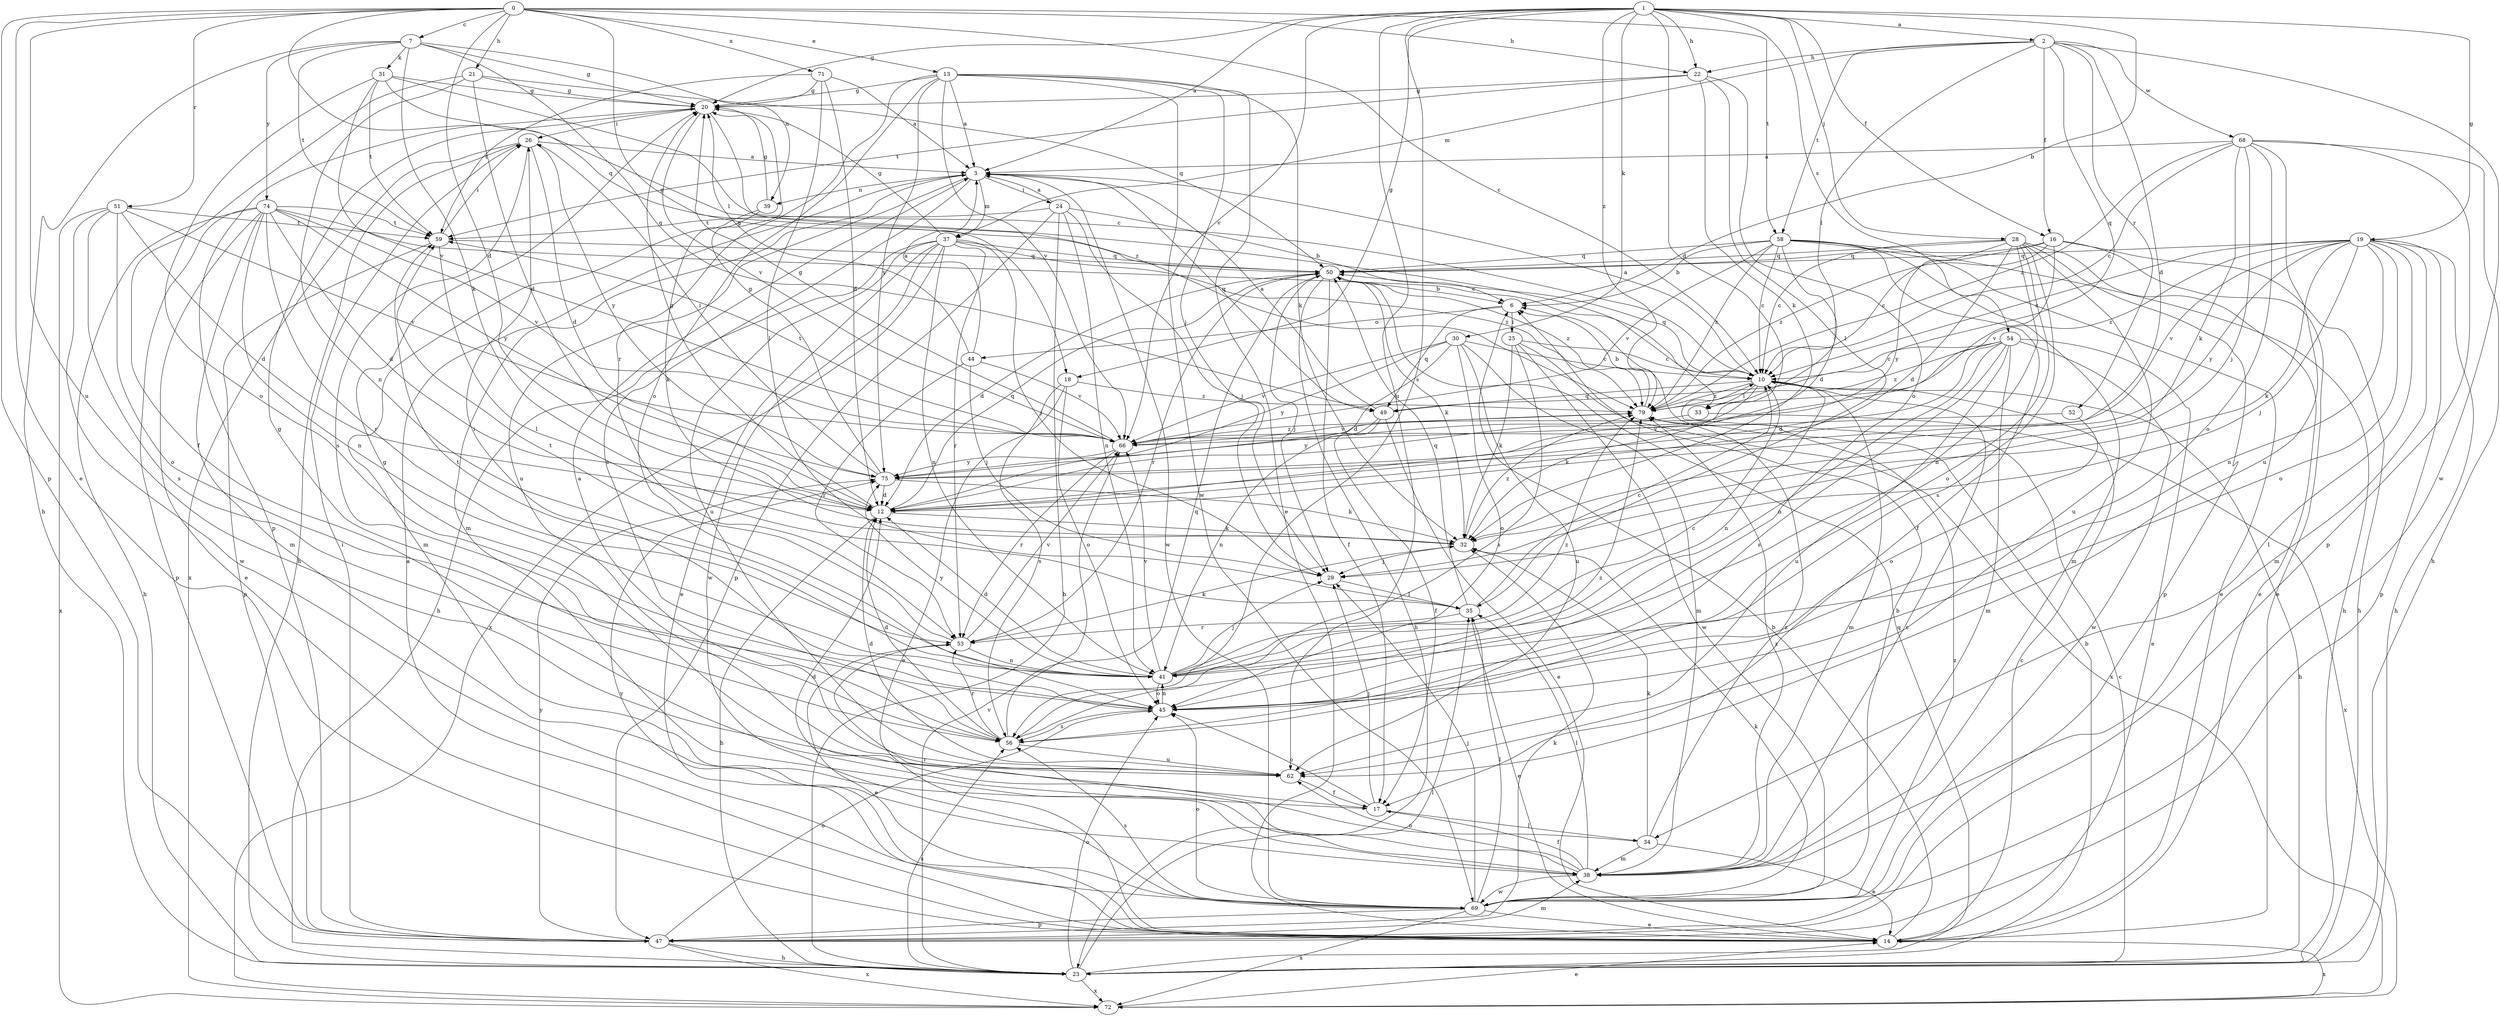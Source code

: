 strict digraph  {
0;
1;
2;
3;
6;
7;
10;
12;
13;
14;
16;
17;
18;
19;
20;
21;
22;
23;
24;
25;
26;
28;
29;
30;
31;
32;
33;
34;
35;
37;
38;
39;
41;
44;
45;
47;
49;
50;
51;
52;
53;
54;
56;
58;
59;
62;
66;
68;
69;
71;
72;
74;
75;
79;
0 -> 7  [label=c];
0 -> 10  [label=c];
0 -> 12  [label=d];
0 -> 13  [label=e];
0 -> 14  [label=e];
0 -> 18  [label=g];
0 -> 21  [label=h];
0 -> 22  [label=h];
0 -> 33  [label=l];
0 -> 47  [label=p];
0 -> 51  [label=r];
0 -> 58  [label=t];
0 -> 62  [label=u];
0 -> 71  [label=x];
1 -> 2  [label=a];
1 -> 3  [label=a];
1 -> 6  [label=b];
1 -> 12  [label=d];
1 -> 16  [label=f];
1 -> 18  [label=g];
1 -> 19  [label=g];
1 -> 20  [label=g];
1 -> 22  [label=h];
1 -> 28  [label=j];
1 -> 30  [label=k];
1 -> 54  [label=s];
1 -> 56  [label=s];
1 -> 62  [label=u];
1 -> 66  [label=v];
1 -> 79  [label=z];
2 -> 12  [label=d];
2 -> 16  [label=f];
2 -> 22  [label=h];
2 -> 33  [label=l];
2 -> 37  [label=m];
2 -> 49  [label=q];
2 -> 52  [label=r];
2 -> 58  [label=t];
2 -> 68  [label=w];
2 -> 69  [label=w];
3 -> 24  [label=i];
3 -> 37  [label=m];
3 -> 38  [label=m];
3 -> 39  [label=n];
3 -> 49  [label=q];
3 -> 56  [label=s];
3 -> 62  [label=u];
3 -> 69  [label=w];
6 -> 25  [label=i];
6 -> 44  [label=o];
6 -> 49  [label=q];
7 -> 20  [label=g];
7 -> 23  [label=h];
7 -> 31  [label=k];
7 -> 32  [label=k];
7 -> 39  [label=n];
7 -> 49  [label=q];
7 -> 59  [label=t];
7 -> 74  [label=y];
10 -> 3  [label=a];
10 -> 23  [label=h];
10 -> 32  [label=k];
10 -> 33  [label=l];
10 -> 38  [label=m];
10 -> 41  [label=n];
10 -> 49  [label=q];
10 -> 50  [label=q];
10 -> 79  [label=z];
12 -> 20  [label=g];
12 -> 23  [label=h];
12 -> 32  [label=k];
12 -> 50  [label=q];
13 -> 3  [label=a];
13 -> 14  [label=e];
13 -> 20  [label=g];
13 -> 29  [label=j];
13 -> 32  [label=k];
13 -> 45  [label=o];
13 -> 53  [label=r];
13 -> 66  [label=v];
13 -> 69  [label=w];
13 -> 75  [label=y];
14 -> 3  [label=a];
14 -> 6  [label=b];
14 -> 10  [label=c];
14 -> 72  [label=x];
16 -> 10  [label=c];
16 -> 14  [label=e];
16 -> 23  [label=h];
16 -> 50  [label=q];
16 -> 66  [label=v];
16 -> 79  [label=z];
17 -> 20  [label=g];
17 -> 29  [label=j];
17 -> 34  [label=l];
17 -> 45  [label=o];
18 -> 14  [label=e];
18 -> 45  [label=o];
18 -> 56  [label=s];
18 -> 79  [label=z];
19 -> 10  [label=c];
19 -> 23  [label=h];
19 -> 29  [label=j];
19 -> 32  [label=k];
19 -> 34  [label=l];
19 -> 38  [label=m];
19 -> 41  [label=n];
19 -> 45  [label=o];
19 -> 47  [label=p];
19 -> 50  [label=q];
19 -> 66  [label=v];
19 -> 75  [label=y];
19 -> 79  [label=z];
20 -> 26  [label=i];
20 -> 47  [label=p];
20 -> 66  [label=v];
20 -> 79  [label=z];
21 -> 12  [label=d];
21 -> 17  [label=f];
21 -> 20  [label=g];
21 -> 41  [label=n];
21 -> 50  [label=q];
22 -> 20  [label=g];
22 -> 32  [label=k];
22 -> 35  [label=l];
22 -> 45  [label=o];
22 -> 59  [label=t];
23 -> 6  [label=b];
23 -> 10  [label=c];
23 -> 35  [label=l];
23 -> 45  [label=o];
23 -> 50  [label=q];
23 -> 56  [label=s];
23 -> 66  [label=v];
23 -> 72  [label=x];
24 -> 3  [label=a];
24 -> 6  [label=b];
24 -> 23  [label=h];
24 -> 29  [label=j];
24 -> 41  [label=n];
24 -> 47  [label=p];
24 -> 59  [label=t];
25 -> 10  [label=c];
25 -> 32  [label=k];
25 -> 56  [label=s];
25 -> 69  [label=w];
25 -> 72  [label=x];
26 -> 3  [label=a];
26 -> 12  [label=d];
26 -> 23  [label=h];
26 -> 56  [label=s];
26 -> 72  [label=x];
26 -> 75  [label=y];
28 -> 10  [label=c];
28 -> 12  [label=d];
28 -> 14  [label=e];
28 -> 41  [label=n];
28 -> 45  [label=o];
28 -> 47  [label=p];
28 -> 50  [label=q];
28 -> 56  [label=s];
28 -> 62  [label=u];
28 -> 75  [label=y];
29 -> 35  [label=l];
30 -> 10  [label=c];
30 -> 12  [label=d];
30 -> 38  [label=m];
30 -> 45  [label=o];
30 -> 62  [label=u];
30 -> 66  [label=v];
30 -> 75  [label=y];
31 -> 10  [label=c];
31 -> 20  [label=g];
31 -> 45  [label=o];
31 -> 50  [label=q];
31 -> 59  [label=t];
31 -> 66  [label=v];
32 -> 29  [label=j];
32 -> 79  [label=z];
33 -> 72  [label=x];
33 -> 75  [label=y];
34 -> 12  [label=d];
34 -> 14  [label=e];
34 -> 32  [label=k];
34 -> 38  [label=m];
34 -> 79  [label=z];
35 -> 10  [label=c];
35 -> 14  [label=e];
35 -> 50  [label=q];
35 -> 53  [label=r];
37 -> 14  [label=e];
37 -> 20  [label=g];
37 -> 23  [label=h];
37 -> 29  [label=j];
37 -> 41  [label=n];
37 -> 50  [label=q];
37 -> 53  [label=r];
37 -> 62  [label=u];
37 -> 69  [label=w];
37 -> 72  [label=x];
37 -> 79  [label=z];
38 -> 10  [label=c];
38 -> 17  [label=f];
38 -> 35  [label=l];
38 -> 53  [label=r];
38 -> 62  [label=u];
38 -> 69  [label=w];
38 -> 79  [label=z];
39 -> 20  [label=g];
39 -> 32  [label=k];
39 -> 38  [label=m];
41 -> 10  [label=c];
41 -> 12  [label=d];
41 -> 29  [label=j];
41 -> 45  [label=o];
41 -> 59  [label=t];
41 -> 66  [label=v];
41 -> 75  [label=y];
41 -> 79  [label=z];
44 -> 3  [label=a];
44 -> 20  [label=g];
44 -> 29  [label=j];
44 -> 53  [label=r];
44 -> 66  [label=v];
45 -> 26  [label=i];
45 -> 41  [label=n];
45 -> 56  [label=s];
47 -> 23  [label=h];
47 -> 26  [label=i];
47 -> 32  [label=k];
47 -> 38  [label=m];
47 -> 45  [label=o];
47 -> 72  [label=x];
47 -> 75  [label=y];
49 -> 3  [label=a];
49 -> 14  [label=e];
49 -> 17  [label=f];
49 -> 41  [label=n];
50 -> 6  [label=b];
50 -> 12  [label=d];
50 -> 17  [label=f];
50 -> 23  [label=h];
50 -> 29  [label=j];
50 -> 32  [label=k];
50 -> 53  [label=r];
50 -> 79  [label=z];
51 -> 12  [label=d];
51 -> 45  [label=o];
51 -> 56  [label=s];
51 -> 59  [label=t];
51 -> 66  [label=v];
51 -> 69  [label=w];
51 -> 72  [label=x];
52 -> 45  [label=o];
52 -> 66  [label=v];
53 -> 14  [label=e];
53 -> 32  [label=k];
53 -> 41  [label=n];
53 -> 59  [label=t];
53 -> 66  [label=v];
54 -> 10  [label=c];
54 -> 12  [label=d];
54 -> 14  [label=e];
54 -> 38  [label=m];
54 -> 41  [label=n];
54 -> 56  [label=s];
54 -> 62  [label=u];
54 -> 69  [label=w];
54 -> 79  [label=z];
56 -> 12  [label=d];
56 -> 20  [label=g];
56 -> 50  [label=q];
56 -> 53  [label=r];
56 -> 62  [label=u];
56 -> 79  [label=z];
58 -> 6  [label=b];
58 -> 10  [label=c];
58 -> 12  [label=d];
58 -> 14  [label=e];
58 -> 17  [label=f];
58 -> 23  [label=h];
58 -> 38  [label=m];
58 -> 50  [label=q];
58 -> 66  [label=v];
58 -> 79  [label=z];
59 -> 26  [label=i];
59 -> 35  [label=l];
59 -> 47  [label=p];
59 -> 50  [label=q];
62 -> 3  [label=a];
62 -> 12  [label=d];
62 -> 17  [label=f];
66 -> 20  [label=g];
66 -> 53  [label=r];
66 -> 59  [label=t];
66 -> 75  [label=y];
66 -> 79  [label=z];
68 -> 3  [label=a];
68 -> 10  [label=c];
68 -> 23  [label=h];
68 -> 29  [label=j];
68 -> 32  [label=k];
68 -> 45  [label=o];
68 -> 47  [label=p];
68 -> 62  [label=u];
68 -> 79  [label=z];
69 -> 6  [label=b];
69 -> 14  [label=e];
69 -> 29  [label=j];
69 -> 32  [label=k];
69 -> 35  [label=l];
69 -> 45  [label=o];
69 -> 47  [label=p];
69 -> 56  [label=s];
69 -> 72  [label=x];
69 -> 75  [label=y];
69 -> 79  [label=z];
71 -> 3  [label=a];
71 -> 12  [label=d];
71 -> 20  [label=g];
71 -> 35  [label=l];
71 -> 59  [label=t];
72 -> 14  [label=e];
74 -> 10  [label=c];
74 -> 12  [label=d];
74 -> 14  [label=e];
74 -> 23  [label=h];
74 -> 38  [label=m];
74 -> 41  [label=n];
74 -> 47  [label=p];
74 -> 53  [label=r];
74 -> 59  [label=t];
74 -> 66  [label=v];
74 -> 75  [label=y];
75 -> 12  [label=d];
75 -> 20  [label=g];
75 -> 26  [label=i];
75 -> 32  [label=k];
79 -> 6  [label=b];
79 -> 66  [label=v];
}
